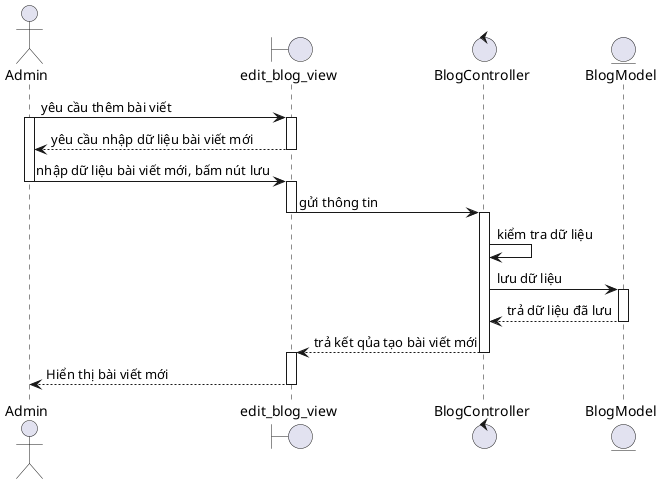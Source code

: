 @startuml
actor Admin
boundary edit_blog_view
control BlogController
entity BlogModel

Admin -> edit_blog_view : yêu cầu thêm bài viết
activate Admin
activate edit_blog_view
edit_blog_view --> Admin :yêu cầu nhập dữ liệu bài viết mới
deactivate edit_blog_view
Admin -> edit_blog_view : nhập dữ liệu bài viết mới, bấm nút lưu
deactivate Admin
activate edit_blog_view
edit_blog_view -> BlogController: gửi thông tin
deactivate edit_blog_view
activate BlogController
BlogController -> BlogController : kiểm tra dữ liệu
BlogController -> BlogModel : lưu dữ liệu
activate BlogModel
BlogModel --> BlogController : trả dữ liệu đã lưu
deactivate BlogModel
BlogController --> edit_blog_view: trả kết qủa tạo bài viết mới
deactivate BlogController
activate edit_blog_view
edit_blog_view --> Admin: Hiển thị bài viết mới
deactivate edit_blog_view

@enduml